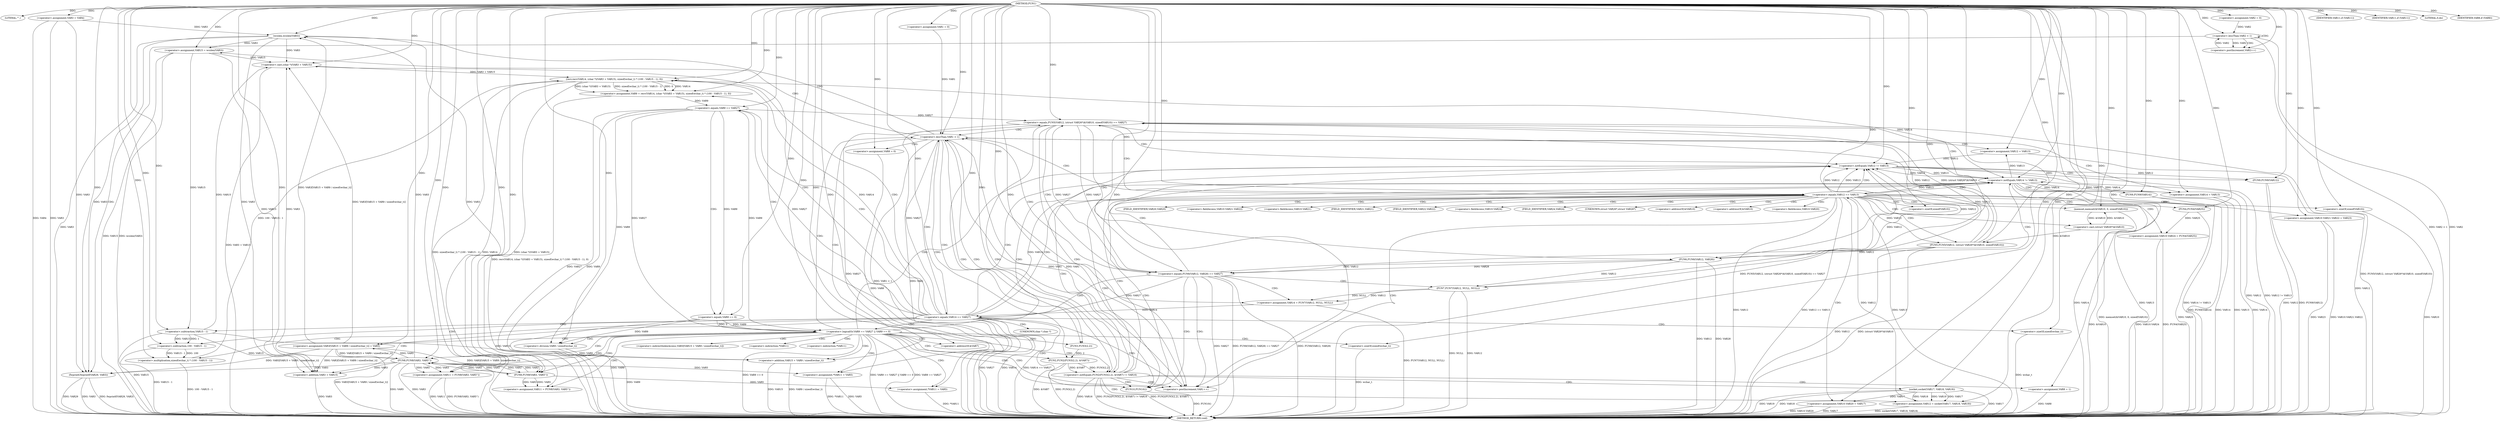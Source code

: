 digraph FUN1 {  
"1000100" [label = "(METHOD,FUN1)" ]
"1000320" [label = "(METHOD_RETURN,void)" ]
"1000105" [label = "(LITERAL,\"\",)" ]
"1000106" [label = "(<operator>.assignment,VAR3 = VAR4)" ]
"1000110" [label = "(<operator>.assignment,VAR1 = 0)" ]
"1000113" [label = "(<operator>.lessThan,VAR1 < 1)" ]
"1000116" [label = "(<operator>.postIncrement,VAR1++)" ]
"1000122" [label = "(<operator>.assignment,VAR8 = 0)" ]
"1000129" [label = "(<operator>.assignment,VAR12 = VAR13)" ]
"1000133" [label = "(<operator>.assignment,VAR14 = VAR13)" ]
"1000137" [label = "(<operator>.assignment,VAR15 = wcslen(VAR3))" ]
"1000139" [label = "(wcslen,wcslen(VAR3))" ]
"1000144" [label = "(<operator>.notEquals,FUN2(FUN3(2,2), &VAR7) != VAR16)" ]
"1000145" [label = "(FUN2,FUN2(FUN3(2,2), &VAR7))" ]
"1000146" [label = "(FUN3,FUN3(2,2))" ]
"1000154" [label = "(<operator>.assignment,VAR8 = 1)" ]
"1000157" [label = "(<operator>.assignment,VAR12 = socket(VAR17, VAR18, VAR19))" ]
"1000159" [label = "(socket,socket(VAR17, VAR18, VAR19))" ]
"1000164" [label = "(<operator>.equals,VAR12 == VAR13)" ]
"1000169" [label = "(memset,memset(&VAR10, 0, sizeof(VAR10)))" ]
"1000173" [label = "(<operator>.sizeOf,sizeof(VAR10))" ]
"1000175" [label = "(<operator>.assignment,VAR10.VAR20 = VAR17)" ]
"1000180" [label = "(<operator>.assignment,VAR10.VAR21.VAR22 = VAR23)" ]
"1000187" [label = "(<operator>.assignment,VAR10.VAR24 = FUN4(VAR25))" ]
"1000191" [label = "(FUN4,FUN4(VAR25))" ]
"1000194" [label = "(<operator>.equals,FUN5(VAR12, (struct VAR26*)&VAR10, sizeof(VAR10)) == VAR27)" ]
"1000195" [label = "(FUN5,FUN5(VAR12, (struct VAR26*)&VAR10, sizeof(VAR10)))" ]
"1000197" [label = "(<operator>.cast,(struct VAR26*)&VAR10)" ]
"1000201" [label = "(<operator>.sizeOf,sizeof(VAR10))" ]
"1000207" [label = "(<operator>.equals,FUN6(VAR12, VAR28) == VAR27)" ]
"1000208" [label = "(FUN6,FUN6(VAR12, VAR28))" ]
"1000214" [label = "(<operator>.assignment,VAR14 = FUN7(VAR12, NULL, NULL))" ]
"1000216" [label = "(FUN7,FUN7(VAR12, NULL, NULL))" ]
"1000221" [label = "(<operator>.equals,VAR14 == VAR27)" ]
"1000226" [label = "(<operator>.assignment,VAR9 = recv(VAR14, (char *)(VAR3 + VAR15), sizeof(wchar_t) * (100 - VAR15 - 1), 0))" ]
"1000228" [label = "(recv,recv(VAR14, (char *)(VAR3 + VAR15), sizeof(wchar_t) * (100 - VAR15 - 1), 0))" ]
"1000230" [label = "(<operator>.cast,(char *)(VAR3 + VAR15))" ]
"1000232" [label = "(<operator>.addition,VAR3 + VAR15)" ]
"1000235" [label = "(<operator>.multiplication,sizeof(wchar_t) * (100 - VAR15 - 1))" ]
"1000236" [label = "(<operator>.sizeOf,sizeof(wchar_t))" ]
"1000238" [label = "(<operator>.subtraction,100 - VAR15 - 1)" ]
"1000240" [label = "(<operator>.subtraction,VAR15 - 1)" ]
"1000245" [label = "(<operator>.logicalOr,VAR9 == VAR27 || VAR9 == 0)" ]
"1000246" [label = "(<operator>.equals,VAR9 == VAR27)" ]
"1000249" [label = "(<operator>.equals,VAR9 == 0)" ]
"1000254" [label = "(<operator>.assignment,VAR3[VAR15 + VAR9 / sizeof(wchar_t)] = VAR5)" ]
"1000257" [label = "(<operator>.addition,VAR15 + VAR9 / sizeof(wchar_t))" ]
"1000259" [label = "(<operator>.division,VAR9 / sizeof(wchar_t))" ]
"1000261" [label = "(<operator>.sizeOf,sizeof(wchar_t))" ]
"1000264" [label = "(<operator>.assignment,VAR11 = FUN8(VAR3, VAR5''))" ]
"1000266" [label = "(FUN8,FUN8(VAR3, VAR5''))" ]
"1000270" [label = "(IDENTIFIER,VAR11,if (VAR11))" ]
"1000272" [label = "(<operator>.assignment,*VAR11 = VAR5)" ]
"1000276" [label = "(<operator>.assignment,VAR11 = FUN8(VAR3, VAR5''))" ]
"1000278" [label = "(FUN8,FUN8(VAR3, VAR5''))" ]
"1000282" [label = "(IDENTIFIER,VAR11,if (VAR11))" ]
"1000284" [label = "(<operator>.assignment,*VAR11 = VAR5)" ]
"1000288" [label = "(LITERAL,0,do)" ]
"1000290" [label = "(<operator>.notEquals,VAR12 != VAR13)" ]
"1000294" [label = "(FUN9,FUN9(VAR12))" ]
"1000297" [label = "(<operator>.notEquals,VAR14 != VAR13)" ]
"1000301" [label = "(FUN9,FUN9(VAR14))" ]
"1000304" [label = "(IDENTIFIER,VAR8,if (VAR8))" ]
"1000306" [label = "(FUN10,FUN10())" ]
"1000308" [label = "(<operator>.assignment,VAR2 = 0)" ]
"1000311" [label = "(<operator>.lessThan,VAR2 < 1)" ]
"1000314" [label = "(<operator>.postIncrement,VAR2++)" ]
"1000317" [label = "(fwprintf,fwprintf(VAR29, VAR3))" ]
"1000149" [label = "(<operator>.addressOf,&VAR7)" ]
"1000170" [label = "(<operator>.addressOf,&VAR10)" ]
"1000176" [label = "(<operator>.fieldAccess,VAR10.VAR20)" ]
"1000178" [label = "(FIELD_IDENTIFIER,VAR20,VAR20)" ]
"1000181" [label = "(<operator>.fieldAccess,VAR10.VAR21.VAR22)" ]
"1000182" [label = "(<operator>.fieldAccess,VAR10.VAR21)" ]
"1000184" [label = "(FIELD_IDENTIFIER,VAR21,VAR21)" ]
"1000185" [label = "(FIELD_IDENTIFIER,VAR22,VAR22)" ]
"1000188" [label = "(<operator>.fieldAccess,VAR10.VAR24)" ]
"1000190" [label = "(FIELD_IDENTIFIER,VAR24,VAR24)" ]
"1000198" [label = "(UNKNOWN,struct VAR26*,struct VAR26*)" ]
"1000199" [label = "(<operator>.addressOf,&VAR10)" ]
"1000231" [label = "(UNKNOWN,char *,char *)" ]
"1000255" [label = "(<operator>.indirectIndexAccess,VAR3[VAR15 + VAR9 / sizeof(wchar_t)])" ]
"1000273" [label = "(<operator>.indirection,*VAR11)" ]
"1000285" [label = "(<operator>.indirection,*VAR11)" ]
  "1000207" -> "1000320"  [ label = "DDG: FUN6(VAR12, VAR28) == VAR27"] 
  "1000245" -> "1000320"  [ label = "DDG: VAR9 == VAR27 || VAR9 == 0"] 
  "1000257" -> "1000320"  [ label = "DDG: VAR9 / sizeof(wchar_t)"] 
  "1000187" -> "1000320"  [ label = "DDG: VAR10.VAR24"] 
  "1000246" -> "1000320"  [ label = "DDG: VAR27"] 
  "1000157" -> "1000320"  [ label = "DDG: socket(VAR17, VAR18, VAR19)"] 
  "1000129" -> "1000320"  [ label = "DDG: VAR12"] 
  "1000164" -> "1000320"  [ label = "DDG: VAR12 == VAR13"] 
  "1000259" -> "1000320"  [ label = "DDG: VAR9"] 
  "1000180" -> "1000320"  [ label = "DDG: VAR23"] 
  "1000297" -> "1000320"  [ label = "DDG: VAR14"] 
  "1000290" -> "1000320"  [ label = "DDG: VAR12"] 
  "1000311" -> "1000320"  [ label = "DDG: VAR2"] 
  "1000221" -> "1000320"  [ label = "DDG: VAR14 == VAR27"] 
  "1000194" -> "1000320"  [ label = "DDG: FUN5(VAR12, (struct VAR26*)&VAR10, sizeof(VAR10)) == VAR27"] 
  "1000221" -> "1000320"  [ label = "DDG: VAR27"] 
  "1000106" -> "1000320"  [ label = "DDG: VAR4"] 
  "1000236" -> "1000320"  [ label = "DDG: wchar_t"] 
  "1000208" -> "1000320"  [ label = "DDG: VAR12"] 
  "1000284" -> "1000320"  [ label = "DDG: *VAR11"] 
  "1000208" -> "1000320"  [ label = "DDG: VAR28"] 
  "1000106" -> "1000320"  [ label = "DDG: VAR3"] 
  "1000294" -> "1000320"  [ label = "DDG: FUN9(VAR12)"] 
  "1000144" -> "1000320"  [ label = "DDG: VAR16"] 
  "1000232" -> "1000320"  [ label = "DDG: VAR3"] 
  "1000290" -> "1000320"  [ label = "DDG: VAR12 != VAR13"] 
  "1000169" -> "1000320"  [ label = "DDG: memset(&VAR10, 0, sizeof(VAR10))"] 
  "1000228" -> "1000320"  [ label = "DDG: sizeof(wchar_t) * (100 - VAR15 - 1)"] 
  "1000278" -> "1000320"  [ label = "DDG: VAR5"] 
  "1000317" -> "1000320"  [ label = "DDG: VAR29"] 
  "1000214" -> "1000320"  [ label = "DDG: FUN7(VAR12, NULL, NULL)"] 
  "1000284" -> "1000320"  [ label = "DDG: VAR5"] 
  "1000175" -> "1000320"  [ label = "DDG: VAR17"] 
  "1000254" -> "1000320"  [ label = "DDG: VAR3[VAR15 + VAR9 / sizeof(wchar_t)]"] 
  "1000297" -> "1000320"  [ label = "DDG: VAR13"] 
  "1000216" -> "1000320"  [ label = "DDG: NULL"] 
  "1000238" -> "1000320"  [ label = "DDG: VAR15 - 1"] 
  "1000216" -> "1000320"  [ label = "DDG: VAR12"] 
  "1000311" -> "1000320"  [ label = "DDG: VAR2 < 1"] 
  "1000159" -> "1000320"  [ label = "DDG: VAR17"] 
  "1000226" -> "1000320"  [ label = "DDG: recv(VAR14, (char *)(VAR3 + VAR15), sizeof(wchar_t) * (100 - VAR15 - 1), 0)"] 
  "1000317" -> "1000320"  [ label = "DDG: VAR3"] 
  "1000235" -> "1000320"  [ label = "DDG: 100 - VAR15 - 1"] 
  "1000113" -> "1000320"  [ label = "DDG: VAR1"] 
  "1000122" -> "1000320"  [ label = "DDG: VAR8"] 
  "1000137" -> "1000320"  [ label = "DDG: wcslen(VAR3)"] 
  "1000164" -> "1000320"  [ label = "DDG: VAR13"] 
  "1000139" -> "1000320"  [ label = "DDG: VAR3"] 
  "1000194" -> "1000320"  [ label = "DDG: FUN5(VAR12, (struct VAR26*)&VAR10, sizeof(VAR10))"] 
  "1000228" -> "1000320"  [ label = "DDG: VAR14"] 
  "1000154" -> "1000320"  [ label = "DDG: VAR8"] 
  "1000144" -> "1000320"  [ label = "DDG: FUN2(FUN3(2,2), &VAR7) != VAR16"] 
  "1000133" -> "1000320"  [ label = "DDG: VAR14"] 
  "1000180" -> "1000320"  [ label = "DDG: VAR10.VAR21.VAR22"] 
  "1000301" -> "1000320"  [ label = "DDG: FUN9(VAR14)"] 
  "1000187" -> "1000320"  [ label = "DDG: FUN4(VAR25)"] 
  "1000194" -> "1000320"  [ label = "DDG: VAR27"] 
  "1000221" -> "1000320"  [ label = "DDG: VAR14"] 
  "1000207" -> "1000320"  [ label = "DDG: FUN6(VAR12, VAR28)"] 
  "1000145" -> "1000320"  [ label = "DDG: &VAR7"] 
  "1000175" -> "1000320"  [ label = "DDG: VAR10.VAR20"] 
  "1000257" -> "1000320"  [ label = "DDG: VAR15"] 
  "1000306" -> "1000320"  [ label = "DDG: FUN10()"] 
  "1000301" -> "1000320"  [ label = "DDG: VAR14"] 
  "1000276" -> "1000320"  [ label = "DDG: FUN8(VAR3, VAR5'')"] 
  "1000297" -> "1000320"  [ label = "DDG: VAR14 != VAR13"] 
  "1000261" -> "1000320"  [ label = "DDG: wchar_t"] 
  "1000294" -> "1000320"  [ label = "DDG: VAR12"] 
  "1000195" -> "1000320"  [ label = "DDG: (struct VAR26*)&VAR10"] 
  "1000197" -> "1000320"  [ label = "DDG: &VAR10"] 
  "1000272" -> "1000320"  [ label = "DDG: *VAR11"] 
  "1000230" -> "1000320"  [ label = "DDG: VAR3 + VAR15"] 
  "1000133" -> "1000320"  [ label = "DDG: VAR13"] 
  "1000113" -> "1000320"  [ label = "DDG: VAR1 < 1"] 
  "1000207" -> "1000320"  [ label = "DDG: VAR27"] 
  "1000228" -> "1000320"  [ label = "DDG: (char *)(VAR3 + VAR15)"] 
  "1000276" -> "1000320"  [ label = "DDG: VAR11"] 
  "1000144" -> "1000320"  [ label = "DDG: FUN2(FUN3(2,2), &VAR7)"] 
  "1000249" -> "1000320"  [ label = "DDG: VAR9"] 
  "1000137" -> "1000320"  [ label = "DDG: VAR15"] 
  "1000195" -> "1000320"  [ label = "DDG: VAR12"] 
  "1000159" -> "1000320"  [ label = "DDG: VAR19"] 
  "1000245" -> "1000320"  [ label = "DDG: VAR9 == VAR27"] 
  "1000145" -> "1000320"  [ label = "DDG: FUN3(2,2)"] 
  "1000240" -> "1000320"  [ label = "DDG: VAR15"] 
  "1000159" -> "1000320"  [ label = "DDG: VAR18"] 
  "1000191" -> "1000320"  [ label = "DDG: VAR25"] 
  "1000278" -> "1000320"  [ label = "DDG: VAR3"] 
  "1000246" -> "1000320"  [ label = "DDG: VAR9"] 
  "1000245" -> "1000320"  [ label = "DDG: VAR9 == 0"] 
  "1000201" -> "1000320"  [ label = "DDG: VAR10"] 
  "1000317" -> "1000320"  [ label = "DDG: fwprintf(VAR29, VAR3)"] 
  "1000164" -> "1000320"  [ label = "DDG: VAR12"] 
  "1000100" -> "1000105"  [ label = "DDG: "] 
  "1000100" -> "1000106"  [ label = "DDG: "] 
  "1000100" -> "1000110"  [ label = "DDG: "] 
  "1000116" -> "1000113"  [ label = "DDG: VAR1"] 
  "1000110" -> "1000113"  [ label = "DDG: VAR1"] 
  "1000100" -> "1000113"  [ label = "DDG: "] 
  "1000113" -> "1000116"  [ label = "DDG: VAR1"] 
  "1000100" -> "1000116"  [ label = "DDG: "] 
  "1000100" -> "1000122"  [ label = "DDG: "] 
  "1000297" -> "1000129"  [ label = "DDG: VAR13"] 
  "1000100" -> "1000129"  [ label = "DDG: "] 
  "1000100" -> "1000133"  [ label = "DDG: "] 
  "1000297" -> "1000133"  [ label = "DDG: VAR13"] 
  "1000139" -> "1000137"  [ label = "DDG: VAR3"] 
  "1000100" -> "1000137"  [ label = "DDG: "] 
  "1000254" -> "1000139"  [ label = "DDG: VAR3[VAR15 + VAR9 / sizeof(wchar_t)]"] 
  "1000278" -> "1000139"  [ label = "DDG: VAR3"] 
  "1000106" -> "1000139"  [ label = "DDG: VAR3"] 
  "1000100" -> "1000139"  [ label = "DDG: "] 
  "1000145" -> "1000144"  [ label = "DDG: FUN3(2,2)"] 
  "1000145" -> "1000144"  [ label = "DDG: &VAR7"] 
  "1000146" -> "1000145"  [ label = "DDG: 2"] 
  "1000100" -> "1000146"  [ label = "DDG: "] 
  "1000100" -> "1000144"  [ label = "DDG: "] 
  "1000100" -> "1000154"  [ label = "DDG: "] 
  "1000159" -> "1000157"  [ label = "DDG: VAR17"] 
  "1000159" -> "1000157"  [ label = "DDG: VAR18"] 
  "1000159" -> "1000157"  [ label = "DDG: VAR19"] 
  "1000100" -> "1000157"  [ label = "DDG: "] 
  "1000100" -> "1000159"  [ label = "DDG: "] 
  "1000157" -> "1000164"  [ label = "DDG: VAR12"] 
  "1000100" -> "1000164"  [ label = "DDG: "] 
  "1000297" -> "1000164"  [ label = "DDG: VAR13"] 
  "1000197" -> "1000169"  [ label = "DDG: &VAR10"] 
  "1000100" -> "1000169"  [ label = "DDG: "] 
  "1000100" -> "1000173"  [ label = "DDG: "] 
  "1000159" -> "1000175"  [ label = "DDG: VAR17"] 
  "1000100" -> "1000175"  [ label = "DDG: "] 
  "1000100" -> "1000180"  [ label = "DDG: "] 
  "1000191" -> "1000187"  [ label = "DDG: VAR25"] 
  "1000100" -> "1000191"  [ label = "DDG: "] 
  "1000195" -> "1000194"  [ label = "DDG: VAR12"] 
  "1000195" -> "1000194"  [ label = "DDG: (struct VAR26*)&VAR10"] 
  "1000164" -> "1000195"  [ label = "DDG: VAR12"] 
  "1000100" -> "1000195"  [ label = "DDG: "] 
  "1000197" -> "1000195"  [ label = "DDG: &VAR10"] 
  "1000169" -> "1000197"  [ label = "DDG: &VAR10"] 
  "1000100" -> "1000201"  [ label = "DDG: "] 
  "1000246" -> "1000194"  [ label = "DDG: VAR27"] 
  "1000221" -> "1000194"  [ label = "DDG: VAR27"] 
  "1000207" -> "1000194"  [ label = "DDG: VAR27"] 
  "1000100" -> "1000194"  [ label = "DDG: "] 
  "1000208" -> "1000207"  [ label = "DDG: VAR12"] 
  "1000208" -> "1000207"  [ label = "DDG: VAR28"] 
  "1000195" -> "1000208"  [ label = "DDG: VAR12"] 
  "1000100" -> "1000208"  [ label = "DDG: "] 
  "1000194" -> "1000207"  [ label = "DDG: VAR27"] 
  "1000100" -> "1000207"  [ label = "DDG: "] 
  "1000216" -> "1000214"  [ label = "DDG: VAR12"] 
  "1000216" -> "1000214"  [ label = "DDG: NULL"] 
  "1000100" -> "1000214"  [ label = "DDG: "] 
  "1000208" -> "1000216"  [ label = "DDG: VAR12"] 
  "1000100" -> "1000216"  [ label = "DDG: "] 
  "1000214" -> "1000221"  [ label = "DDG: VAR14"] 
  "1000100" -> "1000221"  [ label = "DDG: "] 
  "1000207" -> "1000221"  [ label = "DDG: VAR27"] 
  "1000228" -> "1000226"  [ label = "DDG: VAR14"] 
  "1000228" -> "1000226"  [ label = "DDG: (char *)(VAR3 + VAR15)"] 
  "1000228" -> "1000226"  [ label = "DDG: sizeof(wchar_t) * (100 - VAR15 - 1)"] 
  "1000228" -> "1000226"  [ label = "DDG: 0"] 
  "1000100" -> "1000226"  [ label = "DDG: "] 
  "1000221" -> "1000228"  [ label = "DDG: VAR14"] 
  "1000100" -> "1000228"  [ label = "DDG: "] 
  "1000230" -> "1000228"  [ label = "DDG: VAR3 + VAR15"] 
  "1000254" -> "1000230"  [ label = "DDG: VAR3[VAR15 + VAR9 / sizeof(wchar_t)]"] 
  "1000139" -> "1000230"  [ label = "DDG: VAR3"] 
  "1000278" -> "1000230"  [ label = "DDG: VAR3"] 
  "1000100" -> "1000230"  [ label = "DDG: "] 
  "1000137" -> "1000230"  [ label = "DDG: VAR15"] 
  "1000240" -> "1000230"  [ label = "DDG: VAR15"] 
  "1000254" -> "1000232"  [ label = "DDG: VAR3[VAR15 + VAR9 / sizeof(wchar_t)]"] 
  "1000139" -> "1000232"  [ label = "DDG: VAR3"] 
  "1000278" -> "1000232"  [ label = "DDG: VAR3"] 
  "1000100" -> "1000232"  [ label = "DDG: "] 
  "1000137" -> "1000232"  [ label = "DDG: VAR15"] 
  "1000240" -> "1000232"  [ label = "DDG: VAR15"] 
  "1000235" -> "1000228"  [ label = "DDG: 100 - VAR15 - 1"] 
  "1000100" -> "1000235"  [ label = "DDG: "] 
  "1000100" -> "1000236"  [ label = "DDG: "] 
  "1000238" -> "1000235"  [ label = "DDG: 100"] 
  "1000238" -> "1000235"  [ label = "DDG: VAR15 - 1"] 
  "1000100" -> "1000238"  [ label = "DDG: "] 
  "1000240" -> "1000238"  [ label = "DDG: VAR15"] 
  "1000240" -> "1000238"  [ label = "DDG: 1"] 
  "1000100" -> "1000240"  [ label = "DDG: "] 
  "1000137" -> "1000240"  [ label = "DDG: VAR15"] 
  "1000246" -> "1000245"  [ label = "DDG: VAR9"] 
  "1000246" -> "1000245"  [ label = "DDG: VAR27"] 
  "1000226" -> "1000246"  [ label = "DDG: VAR9"] 
  "1000100" -> "1000246"  [ label = "DDG: "] 
  "1000221" -> "1000246"  [ label = "DDG: VAR27"] 
  "1000249" -> "1000245"  [ label = "DDG: VAR9"] 
  "1000249" -> "1000245"  [ label = "DDG: 0"] 
  "1000246" -> "1000249"  [ label = "DDG: VAR9"] 
  "1000100" -> "1000249"  [ label = "DDG: "] 
  "1000278" -> "1000254"  [ label = "DDG: VAR5"] 
  "1000100" -> "1000254"  [ label = "DDG: "] 
  "1000240" -> "1000257"  [ label = "DDG: VAR15"] 
  "1000100" -> "1000257"  [ label = "DDG: "] 
  "1000259" -> "1000257"  [ label = "DDG: VAR9"] 
  "1000249" -> "1000259"  [ label = "DDG: VAR9"] 
  "1000246" -> "1000259"  [ label = "DDG: VAR9"] 
  "1000100" -> "1000259"  [ label = "DDG: "] 
  "1000100" -> "1000261"  [ label = "DDG: "] 
  "1000266" -> "1000264"  [ label = "DDG: VAR3"] 
  "1000266" -> "1000264"  [ label = "DDG: VAR5"] 
  "1000100" -> "1000264"  [ label = "DDG: "] 
  "1000254" -> "1000266"  [ label = "DDG: VAR3[VAR15 + VAR9 / sizeof(wchar_t)]"] 
  "1000100" -> "1000266"  [ label = "DDG: "] 
  "1000139" -> "1000266"  [ label = "DDG: VAR3"] 
  "1000278" -> "1000266"  [ label = "DDG: VAR3"] 
  "1000278" -> "1000266"  [ label = "DDG: VAR5"] 
  "1000100" -> "1000270"  [ label = "DDG: "] 
  "1000266" -> "1000272"  [ label = "DDG: VAR5"] 
  "1000100" -> "1000272"  [ label = "DDG: "] 
  "1000278" -> "1000276"  [ label = "DDG: VAR3"] 
  "1000278" -> "1000276"  [ label = "DDG: VAR5"] 
  "1000100" -> "1000276"  [ label = "DDG: "] 
  "1000254" -> "1000278"  [ label = "DDG: VAR3[VAR15 + VAR9 / sizeof(wchar_t)]"] 
  "1000266" -> "1000278"  [ label = "DDG: VAR3"] 
  "1000100" -> "1000278"  [ label = "DDG: "] 
  "1000266" -> "1000278"  [ label = "DDG: VAR5"] 
  "1000100" -> "1000282"  [ label = "DDG: "] 
  "1000278" -> "1000284"  [ label = "DDG: VAR5"] 
  "1000100" -> "1000284"  [ label = "DDG: "] 
  "1000100" -> "1000288"  [ label = "DDG: "] 
  "1000129" -> "1000290"  [ label = "DDG: VAR12"] 
  "1000208" -> "1000290"  [ label = "DDG: VAR12"] 
  "1000216" -> "1000290"  [ label = "DDG: VAR12"] 
  "1000195" -> "1000290"  [ label = "DDG: VAR12"] 
  "1000164" -> "1000290"  [ label = "DDG: VAR12"] 
  "1000100" -> "1000290"  [ label = "DDG: "] 
  "1000164" -> "1000290"  [ label = "DDG: VAR13"] 
  "1000297" -> "1000290"  [ label = "DDG: VAR13"] 
  "1000290" -> "1000294"  [ label = "DDG: VAR12"] 
  "1000100" -> "1000294"  [ label = "DDG: "] 
  "1000221" -> "1000297"  [ label = "DDG: VAR14"] 
  "1000228" -> "1000297"  [ label = "DDG: VAR14"] 
  "1000133" -> "1000297"  [ label = "DDG: VAR14"] 
  "1000100" -> "1000297"  [ label = "DDG: "] 
  "1000290" -> "1000297"  [ label = "DDG: VAR13"] 
  "1000297" -> "1000301"  [ label = "DDG: VAR14"] 
  "1000100" -> "1000301"  [ label = "DDG: "] 
  "1000100" -> "1000304"  [ label = "DDG: "] 
  "1000100" -> "1000306"  [ label = "DDG: "] 
  "1000100" -> "1000308"  [ label = "DDG: "] 
  "1000308" -> "1000311"  [ label = "DDG: VAR2"] 
  "1000314" -> "1000311"  [ label = "DDG: VAR2"] 
  "1000100" -> "1000311"  [ label = "DDG: "] 
  "1000311" -> "1000314"  [ label = "DDG: VAR2"] 
  "1000100" -> "1000314"  [ label = "DDG: "] 
  "1000100" -> "1000317"  [ label = "DDG: "] 
  "1000254" -> "1000317"  [ label = "DDG: VAR3[VAR15 + VAR9 / sizeof(wchar_t)]"] 
  "1000139" -> "1000317"  [ label = "DDG: VAR3"] 
  "1000278" -> "1000317"  [ label = "DDG: VAR3"] 
  "1000106" -> "1000317"  [ label = "DDG: VAR3"] 
  "1000113" -> "1000139"  [ label = "CDG: "] 
  "1000113" -> "1000133"  [ label = "CDG: "] 
  "1000113" -> "1000144"  [ label = "CDG: "] 
  "1000113" -> "1000149"  [ label = "CDG: "] 
  "1000113" -> "1000122"  [ label = "CDG: "] 
  "1000113" -> "1000145"  [ label = "CDG: "] 
  "1000113" -> "1000146"  [ label = "CDG: "] 
  "1000113" -> "1000137"  [ label = "CDG: "] 
  "1000113" -> "1000129"  [ label = "CDG: "] 
  "1000144" -> "1000164"  [ label = "CDG: "] 
  "1000144" -> "1000157"  [ label = "CDG: "] 
  "1000144" -> "1000154"  [ label = "CDG: "] 
  "1000144" -> "1000159"  [ label = "CDG: "] 
  "1000144" -> "1000116"  [ label = "CDG: "] 
  "1000144" -> "1000297"  [ label = "CDG: "] 
  "1000144" -> "1000290"  [ label = "CDG: "] 
  "1000144" -> "1000113"  [ label = "CDG: "] 
  "1000144" -> "1000306"  [ label = "CDG: "] 
  "1000164" -> "1000191"  [ label = "CDG: "] 
  "1000164" -> "1000199"  [ label = "CDG: "] 
  "1000164" -> "1000182"  [ label = "CDG: "] 
  "1000164" -> "1000197"  [ label = "CDG: "] 
  "1000164" -> "1000180"  [ label = "CDG: "] 
  "1000164" -> "1000188"  [ label = "CDG: "] 
  "1000164" -> "1000190"  [ label = "CDG: "] 
  "1000164" -> "1000175"  [ label = "CDG: "] 
  "1000164" -> "1000201"  [ label = "CDG: "] 
  "1000164" -> "1000194"  [ label = "CDG: "] 
  "1000164" -> "1000176"  [ label = "CDG: "] 
  "1000164" -> "1000198"  [ label = "CDG: "] 
  "1000164" -> "1000187"  [ label = "CDG: "] 
  "1000164" -> "1000185"  [ label = "CDG: "] 
  "1000164" -> "1000195"  [ label = "CDG: "] 
  "1000164" -> "1000169"  [ label = "CDG: "] 
  "1000164" -> "1000178"  [ label = "CDG: "] 
  "1000164" -> "1000173"  [ label = "CDG: "] 
  "1000164" -> "1000170"  [ label = "CDG: "] 
  "1000164" -> "1000184"  [ label = "CDG: "] 
  "1000164" -> "1000181"  [ label = "CDG: "] 
  "1000164" -> "1000116"  [ label = "CDG: "] 
  "1000164" -> "1000297"  [ label = "CDG: "] 
  "1000164" -> "1000290"  [ label = "CDG: "] 
  "1000164" -> "1000113"  [ label = "CDG: "] 
  "1000164" -> "1000306"  [ label = "CDG: "] 
  "1000194" -> "1000208"  [ label = "CDG: "] 
  "1000194" -> "1000207"  [ label = "CDG: "] 
  "1000194" -> "1000116"  [ label = "CDG: "] 
  "1000194" -> "1000297"  [ label = "CDG: "] 
  "1000194" -> "1000290"  [ label = "CDG: "] 
  "1000194" -> "1000113"  [ label = "CDG: "] 
  "1000194" -> "1000306"  [ label = "CDG: "] 
  "1000207" -> "1000221"  [ label = "CDG: "] 
  "1000207" -> "1000216"  [ label = "CDG: "] 
  "1000207" -> "1000214"  [ label = "CDG: "] 
  "1000207" -> "1000116"  [ label = "CDG: "] 
  "1000207" -> "1000297"  [ label = "CDG: "] 
  "1000207" -> "1000290"  [ label = "CDG: "] 
  "1000207" -> "1000113"  [ label = "CDG: "] 
  "1000207" -> "1000306"  [ label = "CDG: "] 
  "1000221" -> "1000238"  [ label = "CDG: "] 
  "1000221" -> "1000236"  [ label = "CDG: "] 
  "1000221" -> "1000235"  [ label = "CDG: "] 
  "1000221" -> "1000240"  [ label = "CDG: "] 
  "1000221" -> "1000245"  [ label = "CDG: "] 
  "1000221" -> "1000226"  [ label = "CDG: "] 
  "1000221" -> "1000232"  [ label = "CDG: "] 
  "1000221" -> "1000246"  [ label = "CDG: "] 
  "1000221" -> "1000230"  [ label = "CDG: "] 
  "1000221" -> "1000231"  [ label = "CDG: "] 
  "1000221" -> "1000228"  [ label = "CDG: "] 
  "1000221" -> "1000116"  [ label = "CDG: "] 
  "1000221" -> "1000297"  [ label = "CDG: "] 
  "1000221" -> "1000290"  [ label = "CDG: "] 
  "1000221" -> "1000113"  [ label = "CDG: "] 
  "1000221" -> "1000306"  [ label = "CDG: "] 
  "1000245" -> "1000276"  [ label = "CDG: "] 
  "1000245" -> "1000255"  [ label = "CDG: "] 
  "1000245" -> "1000259"  [ label = "CDG: "] 
  "1000245" -> "1000254"  [ label = "CDG: "] 
  "1000245" -> "1000261"  [ label = "CDG: "] 
  "1000245" -> "1000266"  [ label = "CDG: "] 
  "1000245" -> "1000257"  [ label = "CDG: "] 
  "1000245" -> "1000278"  [ label = "CDG: "] 
  "1000245" -> "1000264"  [ label = "CDG: "] 
  "1000245" -> "1000285"  [ label = "CDG: "] 
  "1000245" -> "1000284"  [ label = "CDG: "] 
  "1000245" -> "1000144"  [ label = "CDG: "] 
  "1000245" -> "1000149"  [ label = "CDG: "] 
  "1000245" -> "1000116"  [ label = "CDG: "] 
  "1000245" -> "1000145"  [ label = "CDG: "] 
  "1000245" -> "1000146"  [ label = "CDG: "] 
  "1000245" -> "1000297"  [ label = "CDG: "] 
  "1000245" -> "1000290"  [ label = "CDG: "] 
  "1000245" -> "1000113"  [ label = "CDG: "] 
  "1000245" -> "1000306"  [ label = "CDG: "] 
  "1000245" -> "1000273"  [ label = "CDG: "] 
  "1000245" -> "1000272"  [ label = "CDG: "] 
  "1000246" -> "1000249"  [ label = "CDG: "] 
  "1000290" -> "1000294"  [ label = "CDG: "] 
  "1000297" -> "1000301"  [ label = "CDG: "] 
  "1000311" -> "1000314"  [ label = "CDG: "] 
  "1000311" -> "1000311"  [ label = "CDG: "] 
  "1000311" -> "1000317"  [ label = "CDG: "] 
}
